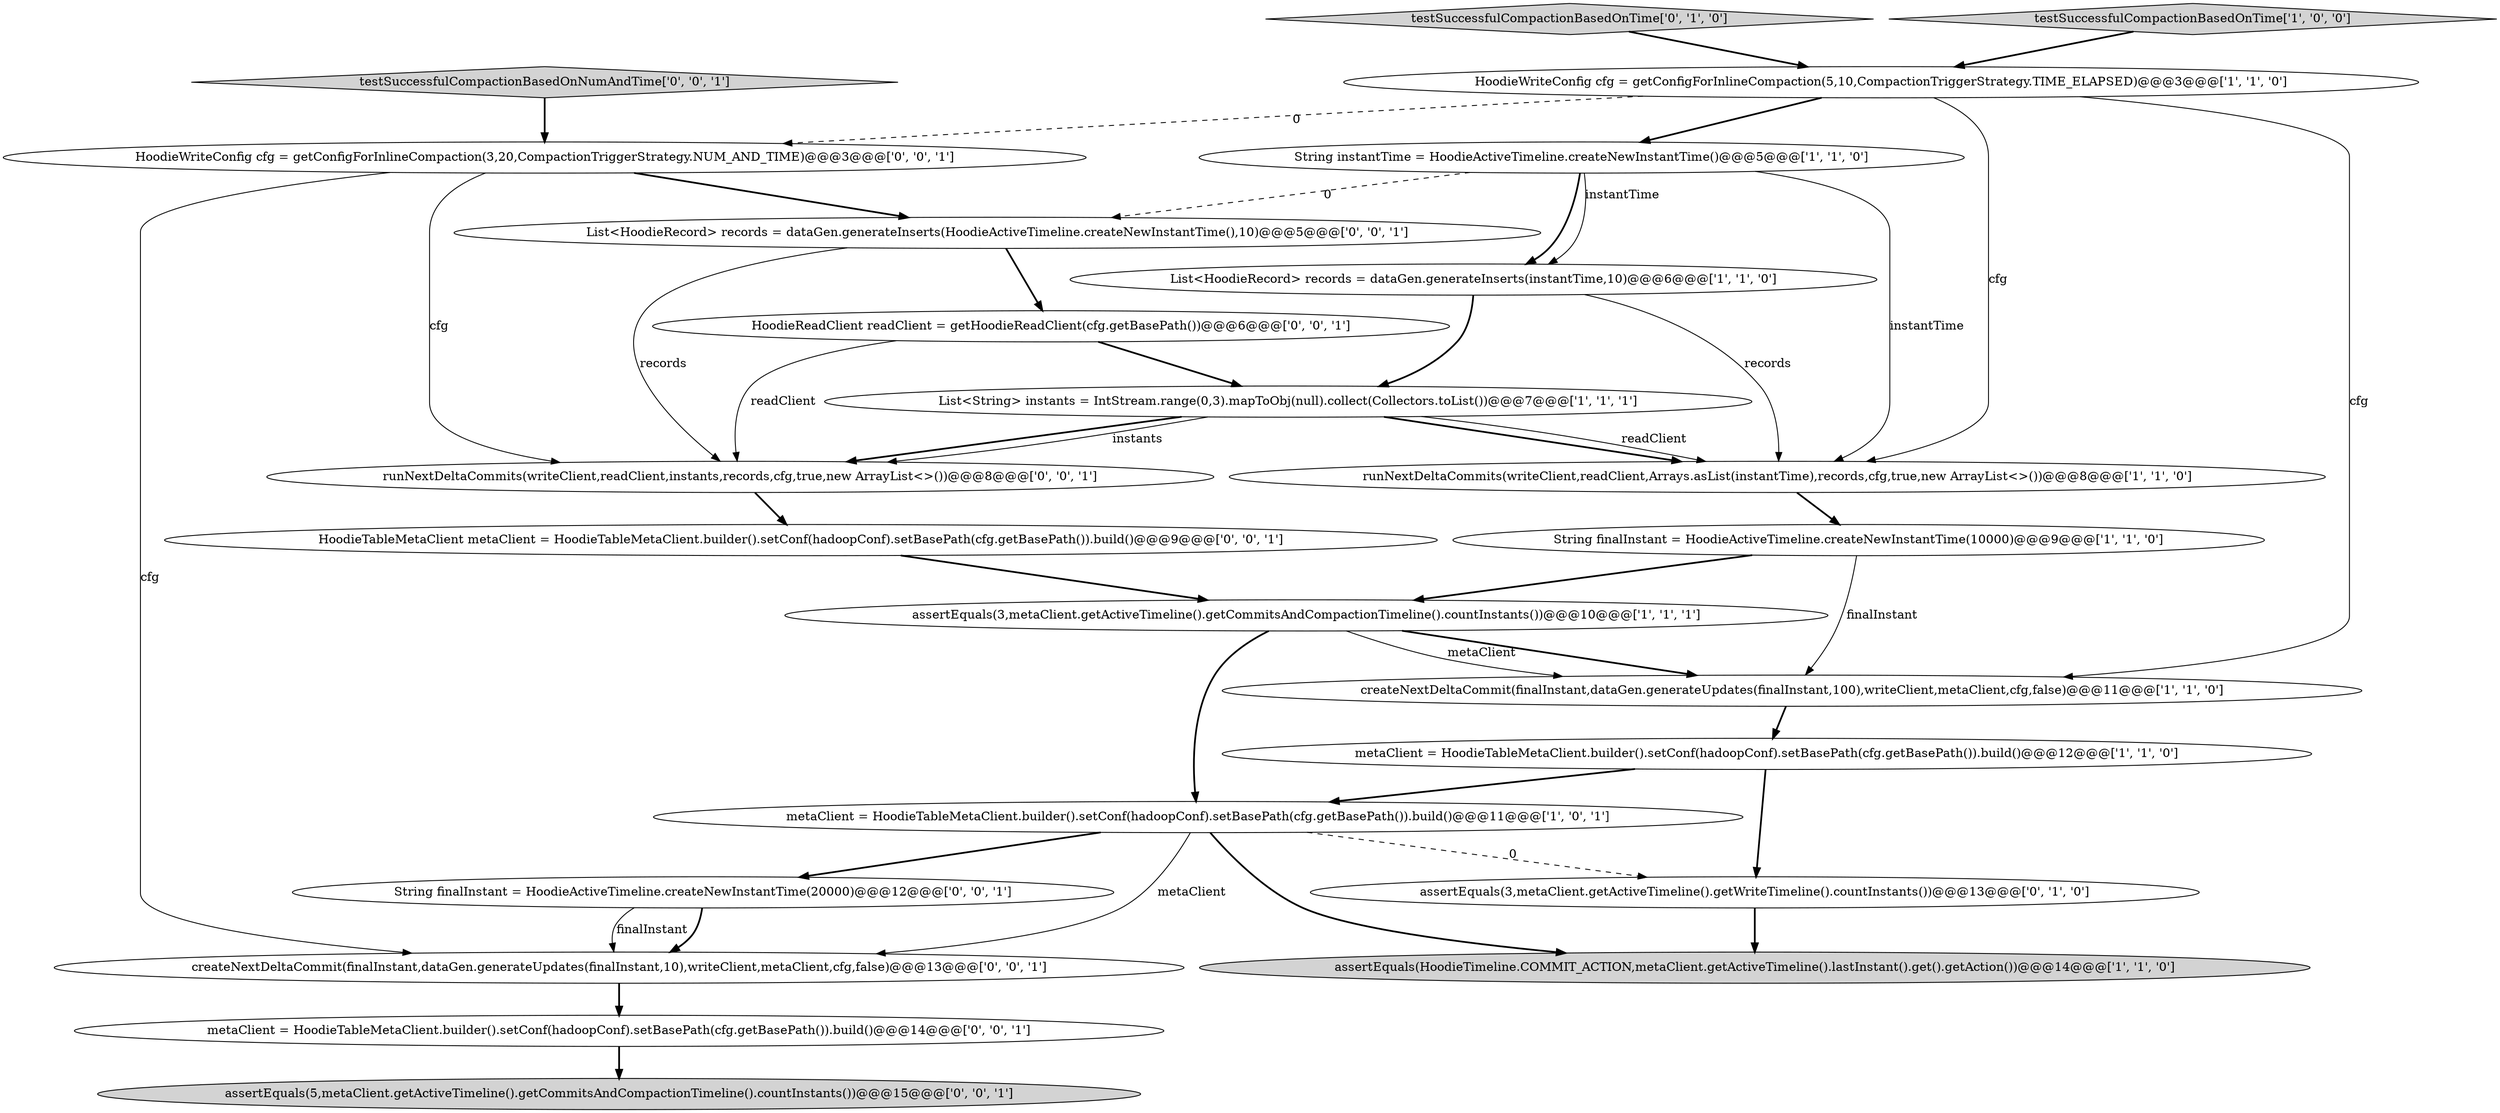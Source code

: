 digraph {
4 [style = filled, label = "List<HoodieRecord> records = dataGen.generateInserts(instantTime,10)@@@6@@@['1', '1', '0']", fillcolor = white, shape = ellipse image = "AAA0AAABBB1BBB"];
7 [style = filled, label = "List<String> instants = IntStream.range(0,3).mapToObj(null).collect(Collectors.toList())@@@7@@@['1', '1', '1']", fillcolor = white, shape = ellipse image = "AAA0AAABBB1BBB"];
3 [style = filled, label = "assertEquals(HoodieTimeline.COMMIT_ACTION,metaClient.getActiveTimeline().lastInstant().get().getAction())@@@14@@@['1', '1', '0']", fillcolor = lightgray, shape = ellipse image = "AAA0AAABBB1BBB"];
11 [style = filled, label = "String instantTime = HoodieActiveTimeline.createNewInstantTime()@@@5@@@['1', '1', '0']", fillcolor = white, shape = ellipse image = "AAA0AAABBB1BBB"];
18 [style = filled, label = "createNextDeltaCommit(finalInstant,dataGen.generateUpdates(finalInstant,10),writeClient,metaClient,cfg,false)@@@13@@@['0', '0', '1']", fillcolor = white, shape = ellipse image = "AAA0AAABBB3BBB"];
16 [style = filled, label = "runNextDeltaCommits(writeClient,readClient,instants,records,cfg,true,new ArrayList<>())@@@8@@@['0', '0', '1']", fillcolor = white, shape = ellipse image = "AAA0AAABBB3BBB"];
17 [style = filled, label = "HoodieTableMetaClient metaClient = HoodieTableMetaClient.builder().setConf(hadoopConf).setBasePath(cfg.getBasePath()).build()@@@9@@@['0', '0', '1']", fillcolor = white, shape = ellipse image = "AAA0AAABBB3BBB"];
0 [style = filled, label = "String finalInstant = HoodieActiveTimeline.createNewInstantTime(10000)@@@9@@@['1', '1', '0']", fillcolor = white, shape = ellipse image = "AAA0AAABBB1BBB"];
9 [style = filled, label = "assertEquals(3,metaClient.getActiveTimeline().getCommitsAndCompactionTimeline().countInstants())@@@10@@@['1', '1', '1']", fillcolor = white, shape = ellipse image = "AAA0AAABBB1BBB"];
14 [style = filled, label = "HoodieWriteConfig cfg = getConfigForInlineCompaction(3,20,CompactionTriggerStrategy.NUM_AND_TIME)@@@3@@@['0', '0', '1']", fillcolor = white, shape = ellipse image = "AAA0AAABBB3BBB"];
5 [style = filled, label = "metaClient = HoodieTableMetaClient.builder().setConf(hadoopConf).setBasePath(cfg.getBasePath()).build()@@@12@@@['1', '1', '0']", fillcolor = white, shape = ellipse image = "AAA0AAABBB1BBB"];
2 [style = filled, label = "metaClient = HoodieTableMetaClient.builder().setConf(hadoopConf).setBasePath(cfg.getBasePath()).build()@@@11@@@['1', '0', '1']", fillcolor = white, shape = ellipse image = "AAA0AAABBB1BBB"];
1 [style = filled, label = "HoodieWriteConfig cfg = getConfigForInlineCompaction(5,10,CompactionTriggerStrategy.TIME_ELAPSED)@@@3@@@['1', '1', '0']", fillcolor = white, shape = ellipse image = "AAA0AAABBB1BBB"];
6 [style = filled, label = "createNextDeltaCommit(finalInstant,dataGen.generateUpdates(finalInstant,100),writeClient,metaClient,cfg,false)@@@11@@@['1', '1', '0']", fillcolor = white, shape = ellipse image = "AAA0AAABBB1BBB"];
22 [style = filled, label = "HoodieReadClient readClient = getHoodieReadClient(cfg.getBasePath())@@@6@@@['0', '0', '1']", fillcolor = white, shape = ellipse image = "AAA0AAABBB3BBB"];
21 [style = filled, label = "assertEquals(5,metaClient.getActiveTimeline().getCommitsAndCompactionTimeline().countInstants())@@@15@@@['0', '0', '1']", fillcolor = lightgray, shape = ellipse image = "AAA0AAABBB3BBB"];
19 [style = filled, label = "List<HoodieRecord> records = dataGen.generateInserts(HoodieActiveTimeline.createNewInstantTime(),10)@@@5@@@['0', '0', '1']", fillcolor = white, shape = ellipse image = "AAA0AAABBB3BBB"];
12 [style = filled, label = "testSuccessfulCompactionBasedOnTime['0', '1', '0']", fillcolor = lightgray, shape = diamond image = "AAA0AAABBB2BBB"];
20 [style = filled, label = "metaClient = HoodieTableMetaClient.builder().setConf(hadoopConf).setBasePath(cfg.getBasePath()).build()@@@14@@@['0', '0', '1']", fillcolor = white, shape = ellipse image = "AAA0AAABBB3BBB"];
23 [style = filled, label = "String finalInstant = HoodieActiveTimeline.createNewInstantTime(20000)@@@12@@@['0', '0', '1']", fillcolor = white, shape = ellipse image = "AAA0AAABBB3BBB"];
15 [style = filled, label = "testSuccessfulCompactionBasedOnNumAndTime['0', '0', '1']", fillcolor = lightgray, shape = diamond image = "AAA0AAABBB3BBB"];
8 [style = filled, label = "runNextDeltaCommits(writeClient,readClient,Arrays.asList(instantTime),records,cfg,true,new ArrayList<>())@@@8@@@['1', '1', '0']", fillcolor = white, shape = ellipse image = "AAA0AAABBB1BBB"];
13 [style = filled, label = "assertEquals(3,metaClient.getActiveTimeline().getWriteTimeline().countInstants())@@@13@@@['0', '1', '0']", fillcolor = white, shape = ellipse image = "AAA1AAABBB2BBB"];
10 [style = filled, label = "testSuccessfulCompactionBasedOnTime['1', '0', '0']", fillcolor = lightgray, shape = diamond image = "AAA0AAABBB1BBB"];
5->2 [style = bold, label=""];
11->4 [style = bold, label=""];
7->8 [style = bold, label=""];
4->7 [style = bold, label=""];
18->20 [style = bold, label=""];
8->0 [style = bold, label=""];
1->8 [style = solid, label="cfg"];
7->16 [style = bold, label=""];
0->9 [style = bold, label=""];
9->2 [style = bold, label=""];
1->14 [style = dashed, label="0"];
12->1 [style = bold, label=""];
19->22 [style = bold, label=""];
14->19 [style = bold, label=""];
4->8 [style = solid, label="records"];
22->16 [style = solid, label="readClient"];
11->19 [style = dashed, label="0"];
7->16 [style = solid, label="instants"];
5->13 [style = bold, label=""];
1->11 [style = bold, label=""];
2->3 [style = bold, label=""];
9->6 [style = bold, label=""];
7->8 [style = solid, label="readClient"];
10->1 [style = bold, label=""];
20->21 [style = bold, label=""];
1->6 [style = solid, label="cfg"];
2->18 [style = solid, label="metaClient"];
15->14 [style = bold, label=""];
11->8 [style = solid, label="instantTime"];
22->7 [style = bold, label=""];
14->16 [style = solid, label="cfg"];
17->9 [style = bold, label=""];
6->5 [style = bold, label=""];
0->6 [style = solid, label="finalInstant"];
23->18 [style = bold, label=""];
13->3 [style = bold, label=""];
19->16 [style = solid, label="records"];
23->18 [style = solid, label="finalInstant"];
16->17 [style = bold, label=""];
9->6 [style = solid, label="metaClient"];
14->18 [style = solid, label="cfg"];
11->4 [style = solid, label="instantTime"];
2->23 [style = bold, label=""];
2->13 [style = dashed, label="0"];
}
